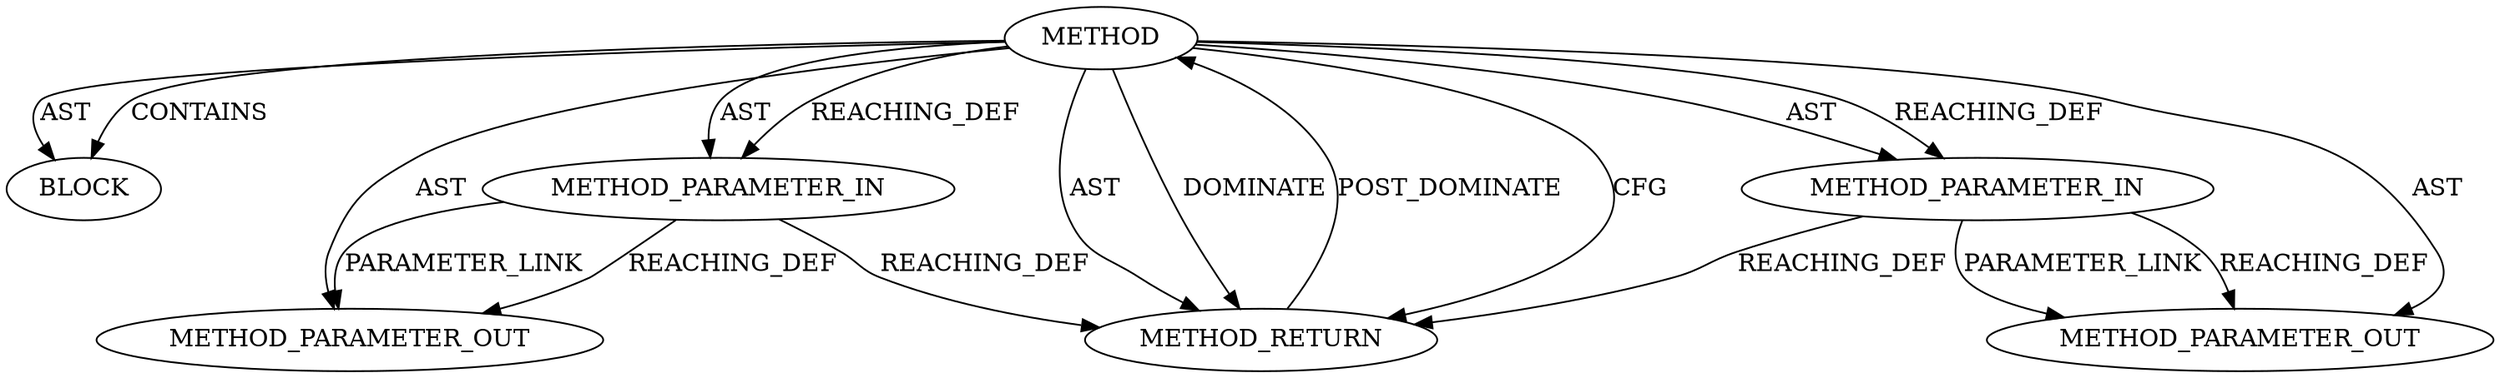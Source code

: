 digraph {
  20745 [label=METHOD AST_PARENT_TYPE="NAMESPACE_BLOCK" AST_PARENT_FULL_NAME="<global>" ORDER=0 CODE="<empty>" FULL_NAME="smp_store_mb" IS_EXTERNAL=true FILENAME="<empty>" SIGNATURE="" NAME="smp_store_mb"]
  20748 [label=BLOCK ORDER=1 ARGUMENT_INDEX=1 CODE="<empty>" TYPE_FULL_NAME="ANY"]
  20747 [label=METHOD_PARAMETER_IN ORDER=2 CODE="p2" IS_VARIADIC=false TYPE_FULL_NAME="ANY" EVALUATION_STRATEGY="BY_VALUE" INDEX=2 NAME="p2"]
  22303 [label=METHOD_PARAMETER_OUT ORDER=2 CODE="p2" IS_VARIADIC=false TYPE_FULL_NAME="ANY" EVALUATION_STRATEGY="BY_VALUE" INDEX=2 NAME="p2"]
  20749 [label=METHOD_RETURN ORDER=2 CODE="RET" TYPE_FULL_NAME="ANY" EVALUATION_STRATEGY="BY_VALUE"]
  20746 [label=METHOD_PARAMETER_IN ORDER=1 CODE="p1" IS_VARIADIC=false TYPE_FULL_NAME="ANY" EVALUATION_STRATEGY="BY_VALUE" INDEX=1 NAME="p1"]
  22302 [label=METHOD_PARAMETER_OUT ORDER=1 CODE="p1" IS_VARIADIC=false TYPE_FULL_NAME="ANY" EVALUATION_STRATEGY="BY_VALUE" INDEX=1 NAME="p1"]
  20745 -> 22303 [label=AST ]
  20745 -> 20749 [label=AST ]
  20747 -> 22303 [label=REACHING_DEF VARIABLE="p2"]
  20746 -> 20749 [label=REACHING_DEF VARIABLE="p1"]
  20745 -> 20749 [label=DOMINATE ]
  20745 -> 20749 [label=CFG ]
  20745 -> 20746 [label=AST ]
  20745 -> 20748 [label=AST ]
  20746 -> 22302 [label=PARAMETER_LINK ]
  20745 -> 22302 [label=AST ]
  20745 -> 20746 [label=REACHING_DEF VARIABLE=""]
  20745 -> 20747 [label=AST ]
  20745 -> 20748 [label=CONTAINS ]
  20749 -> 20745 [label=POST_DOMINATE ]
  20747 -> 22303 [label=PARAMETER_LINK ]
  20745 -> 20747 [label=REACHING_DEF VARIABLE=""]
  20746 -> 22302 [label=REACHING_DEF VARIABLE="p1"]
  20747 -> 20749 [label=REACHING_DEF VARIABLE="p2"]
}
